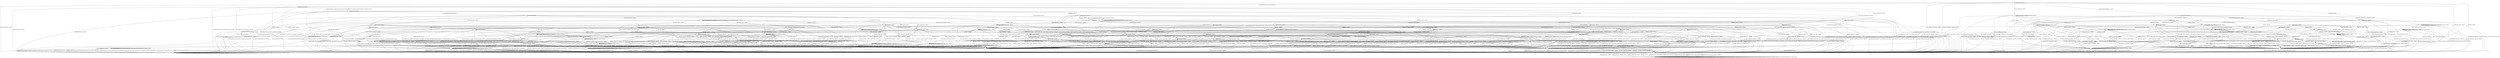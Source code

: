 digraph g {

	s0 [shape="circle" label="s0"];
	s1 [shape="circle" label="s1"];
	s2 [shape="circle" label="s2"];
	s3 [shape="circle" label="s3"];
	s4 [shape="circle" label="s4"];
	s5 [shape="circle" label="s5"];
	s6 [shape="circle" label="s6"];
	s7 [shape="circle" label="s7"];
	s8 [shape="circle" label="s8"];
	s9 [shape="circle" label="s9"];
	s10 [shape="circle" label="s10"];
	s11 [shape="circle" label="s11"];
	s12 [shape="circle" label="s12"];
	s13 [shape="circle" label="s13"];
	s14 [shape="circle" label="s14"];
	s15 [shape="circle" label="s15"];
	s16 [shape="circle" label="s16"];
	s17 [shape="circle" label="s17"];
	s18 [shape="circle" label="s18"];
	s19 [shape="circle" label="s19"];
	s20 [shape="circle" label="s20"];
	s21 [shape="circle" label="s21"];
	s22 [shape="circle" label="s22"];
	s23 [shape="circle" label="s23"];
	s24 [shape="circle" label="s24"];
	s25 [shape="circle" label="s25"];
	s26 [shape="circle" label="s26"];
	s27 [shape="circle" label="s27"];
	s28 [shape="circle" label="s28"];
	s29 [shape="circle" label="s29"];
	s30 [shape="circle" label="s30"];
	s31 [shape="circle" label="s31"];
	s32 [shape="circle" label="s32"];
	s33 [shape="circle" label="s33"];
	s34 [shape="circle" label="s34"];
	s35 [shape="circle" label="s35"];
	s36 [shape="circle" label="s36"];
	s37 [shape="circle" label="s37"];
	s38 [shape="circle" label="s38"];
	s39 [shape="circle" label="s39"];
	s40 [shape="circle" label="s40"];
	s41 [shape="circle" label="s41"];
	s42 [shape="circle" label="s42"];
	s43 [shape="circle" label="s43"];
	s44 [shape="circle" label="s44"];
	s45 [shape="circle" label="s45"];
	s46 [shape="circle" label="s46"];
	s47 [shape="circle" label="s47"];
	s48 [shape="circle" label="s48"];
	s49 [shape="circle" label="s49"];
	s50 [shape="circle" label="s50"];
	s51 [shape="circle" label="s51"];
	s52 [shape="circle" label="s52"];
	s53 [shape="circle" label="s53"];
	s54 [shape="circle" label="s54"];
	s55 [shape="circle" label="s55"];
	s56 [shape="circle" label="s56"];
	s57 [shape="circle" label="s57"];
	s58 [shape="circle" label="s58"];
	s59 [shape="circle" label="s59"];
	s60 [shape="circle" label="s60"];
	s61 [shape="circle" label="s61"];
	s62 [shape="circle" label="s62"];
	s63 [shape="circle" label="s63"];
	s64 [shape="circle" label="s64"];
	s65 [shape="circle" label="s65"];
	s66 [shape="circle" label="s66"];
	s67 [shape="circle" label="s67"];
	s68 [shape="circle" label="s68"];
	s69 [shape="circle" label="s69"];
	s70 [shape="circle" label="s70"];
	s71 [shape="circle" label="s71"];
	s72 [shape="circle" label="s72"];
	s73 [shape="circle" label="s73"];
	s74 [shape="circle" label="s74"];
	s75 [shape="circle" label="s75"];
	s76 [shape="circle" label="s76"];
	s77 [shape="circle" label="s77"];
	s78 [shape="circle" label="s78"];
	s79 [shape="circle" label="s79"];
	s80 [shape="circle" label="s80"];
	s0 -> s2 [label="ECDH_CLIENT_HELLO / HELLO_VERIFY_REQUEST"];
	s0 -> s8 [label="ECDH_CLIENT_KEY_EXCHANGE / TIMEOUT"];
	s0 -> s6 [label="CHANGE_CIPHER_SPEC / TIMEOUT"];
	s0 -> s5 [label="FINISHED / TIMEOUT"];
	s0 -> s0 [label="APPLICATION / TIMEOUT"];
	s0 -> s28 [label="CERTIFICATE / TIMEOUT"];
	s0 -> s10 [label="EMPTY_CERTIFICATE / TIMEOUT"];
	s0 -> s5 [label="CERTIFICATE_VERIFY / TIMEOUT"];
	s0 -> s1 [label="Alert(WARNING,CLOSE_NOTIFY) / TIMEOUT"];
	s0 -> s1 [label="Alert(FATAL,UNEXPECTED_MESSAGE) / TIMEOUT"];
	s1 -> s3 [label="ECDH_CLIENT_HELLO / TIMEOUT"];
	s1 -> s3 [label="ECDH_CLIENT_KEY_EXCHANGE / TIMEOUT"];
	s1 -> s3 [label="CHANGE_CIPHER_SPEC / TIMEOUT"];
	s1 -> s3 [label="FINISHED / TIMEOUT"];
	s1 -> s3 [label="APPLICATION / TIMEOUT"];
	s1 -> s3 [label="CERTIFICATE / TIMEOUT"];
	s1 -> s3 [label="EMPTY_CERTIFICATE / TIMEOUT"];
	s1 -> s3 [label="CERTIFICATE_VERIFY / TIMEOUT"];
	s1 -> s3 [label="Alert(WARNING,CLOSE_NOTIFY) / TIMEOUT"];
	s1 -> s3 [label="Alert(FATAL,UNEXPECTED_MESSAGE) / TIMEOUT"];
	s2 -> s4 [label="ECDH_CLIENT_HELLO / SERVER_HELLO,CERTIFICATE,ECDHE_SERVER_KEY_EXCHANGE,CERTIFICATE_REQUEST,SERVER_HELLO_DONE"];
	s2 -> s15 [label="ECDH_CLIENT_KEY_EXCHANGE / TIMEOUT"];
	s2 -> s6 [label="CHANGE_CIPHER_SPEC / TIMEOUT"];
	s2 -> s16 [label="FINISHED / TIMEOUT"];
	s2 -> s2 [label="APPLICATION / TIMEOUT"];
	s2 -> s56 [label="CERTIFICATE / TIMEOUT"];
	s2 -> s34 [label="EMPTY_CERTIFICATE / TIMEOUT"];
	s2 -> s16 [label="CERTIFICATE_VERIFY / TIMEOUT"];
	s2 -> s1 [label="Alert(WARNING,CLOSE_NOTIFY) / Alert(WARNING,CLOSE_NOTIFY)"];
	s2 -> s1 [label="Alert(FATAL,UNEXPECTED_MESSAGE) / TIMEOUT"];
	s3 -> s3 [label="ECDH_CLIENT_HELLO / SOCKET_CLOSED"];
	s3 -> s3 [label="ECDH_CLIENT_KEY_EXCHANGE / SOCKET_CLOSED"];
	s3 -> s3 [label="CHANGE_CIPHER_SPEC / SOCKET_CLOSED"];
	s3 -> s3 [label="FINISHED / SOCKET_CLOSED"];
	s3 -> s3 [label="APPLICATION / SOCKET_CLOSED"];
	s3 -> s3 [label="CERTIFICATE / SOCKET_CLOSED"];
	s3 -> s3 [label="EMPTY_CERTIFICATE / SOCKET_CLOSED"];
	s3 -> s3 [label="CERTIFICATE_VERIFY / SOCKET_CLOSED"];
	s3 -> s3 [label="Alert(WARNING,CLOSE_NOTIFY) / SOCKET_CLOSED"];
	s3 -> s3 [label="Alert(FATAL,UNEXPECTED_MESSAGE) / SOCKET_CLOSED"];
	s4 -> s1 [label="ECDH_CLIENT_HELLO / Alert(FATAL,UNEXPECTED_MESSAGE)"];
	s4 -> s7 [label="ECDH_CLIENT_KEY_EXCHANGE / TIMEOUT"];
	s4 -> s6 [label="CHANGE_CIPHER_SPEC / TIMEOUT"];
	s4 -> s16 [label="FINISHED / TIMEOUT"];
	s4 -> s4 [label="APPLICATION / TIMEOUT"];
	s4 -> s51 [label="CERTIFICATE / TIMEOUT"];
	s4 -> s20 [label="EMPTY_CERTIFICATE / TIMEOUT"];
	s4 -> s16 [label="CERTIFICATE_VERIFY / TIMEOUT"];
	s4 -> s1 [label="Alert(WARNING,CLOSE_NOTIFY) / Alert(WARNING,CLOSE_NOTIFY)"];
	s4 -> s1 [label="Alert(FATAL,UNEXPECTED_MESSAGE) / TIMEOUT"];
	s5 -> s5 [label="ECDH_CLIENT_HELLO / TIMEOUT"];
	s5 -> s5 [label="ECDH_CLIENT_KEY_EXCHANGE / TIMEOUT"];
	s5 -> s6 [label="CHANGE_CIPHER_SPEC / TIMEOUT"];
	s5 -> s5 [label="FINISHED / TIMEOUT"];
	s5 -> s5 [label="APPLICATION / TIMEOUT"];
	s5 -> s5 [label="CERTIFICATE / TIMEOUT"];
	s5 -> s5 [label="EMPTY_CERTIFICATE / TIMEOUT"];
	s5 -> s5 [label="CERTIFICATE_VERIFY / TIMEOUT"];
	s5 -> s1 [label="Alert(WARNING,CLOSE_NOTIFY) / TIMEOUT"];
	s5 -> s1 [label="Alert(FATAL,UNEXPECTED_MESSAGE) / TIMEOUT"];
	s6 -> s6 [label="ECDH_CLIENT_HELLO / TIMEOUT"];
	s6 -> s6 [label="ECDH_CLIENT_KEY_EXCHANGE / TIMEOUT"];
	s6 -> s6 [label="CHANGE_CIPHER_SPEC / TIMEOUT"];
	s6 -> s6 [label="FINISHED / TIMEOUT"];
	s6 -> s6 [label="APPLICATION / TIMEOUT"];
	s6 -> s6 [label="CERTIFICATE / TIMEOUT"];
	s6 -> s6 [label="EMPTY_CERTIFICATE / TIMEOUT"];
	s6 -> s6 [label="CERTIFICATE_VERIFY / TIMEOUT"];
	s6 -> s6 [label="Alert(WARNING,CLOSE_NOTIFY) / TIMEOUT"];
	s6 -> s6 [label="Alert(FATAL,UNEXPECTED_MESSAGE) / TIMEOUT"];
	s7 -> s33 [label="ECDH_CLIENT_HELLO / TIMEOUT"];
	s7 -> s16 [label="ECDH_CLIENT_KEY_EXCHANGE / TIMEOUT"];
	s7 -> s22 [label="CHANGE_CIPHER_SPEC / TIMEOUT"];
	s7 -> s12 [label="FINISHED / TIMEOUT"];
	s7 -> s7 [label="APPLICATION / TIMEOUT"];
	s7 -> s40 [label="CERTIFICATE / TIMEOUT"];
	s7 -> s53 [label="EMPTY_CERTIFICATE / TIMEOUT"];
	s7 -> s13 [label="CERTIFICATE_VERIFY / TIMEOUT"];
	s7 -> s1 [label="Alert(WARNING,CLOSE_NOTIFY) / Alert(WARNING,CLOSE_NOTIFY)"];
	s7 -> s1 [label="Alert(FATAL,UNEXPECTED_MESSAGE) / TIMEOUT"];
	s8 -> s80 [label="ECDH_CLIENT_HELLO / TIMEOUT"];
	s8 -> s5 [label="ECDH_CLIENT_KEY_EXCHANGE / TIMEOUT"];
	s8 -> s9 [label="CHANGE_CIPHER_SPEC / TIMEOUT"];
	s8 -> s31 [label="FINISHED / TIMEOUT"];
	s8 -> s8 [label="APPLICATION / TIMEOUT"];
	s8 -> s48 [label="CERTIFICATE / TIMEOUT"];
	s8 -> s48 [label="EMPTY_CERTIFICATE / TIMEOUT"];
	s8 -> s11 [label="CERTIFICATE_VERIFY / TIMEOUT"];
	s8 -> s1 [label="Alert(WARNING,CLOSE_NOTIFY) / TIMEOUT"];
	s8 -> s1 [label="Alert(FATAL,UNEXPECTED_MESSAGE) / TIMEOUT"];
	s9 -> s1 [label="ECDH_CLIENT_HELLO / TIMEOUT"];
	s9 -> s1 [label="ECDH_CLIENT_KEY_EXCHANGE / TIMEOUT"];
	s9 -> s6 [label="CHANGE_CIPHER_SPEC / TIMEOUT"];
	s9 -> s1 [label="FINISHED / TIMEOUT"];
	s9 -> s9 [label="APPLICATION / TIMEOUT"];
	s9 -> s1 [label="CERTIFICATE / TIMEOUT"];
	s9 -> s1 [label="EMPTY_CERTIFICATE / TIMEOUT"];
	s9 -> s1 [label="CERTIFICATE_VERIFY / TIMEOUT"];
	s9 -> s9 [label="Alert(WARNING,CLOSE_NOTIFY) / TIMEOUT"];
	s9 -> s9 [label="Alert(FATAL,UNEXPECTED_MESSAGE) / TIMEOUT"];
	s10 -> s10 [label="ECDH_CLIENT_HELLO / TIMEOUT"];
	s10 -> s48 [label="ECDH_CLIENT_KEY_EXCHANGE / TIMEOUT"];
	s10 -> s9 [label="CHANGE_CIPHER_SPEC / TIMEOUT"];
	s10 -> s63 [label="FINISHED / TIMEOUT"];
	s10 -> s10 [label="APPLICATION / TIMEOUT"];
	s10 -> s5 [label="CERTIFICATE / TIMEOUT"];
	s10 -> s5 [label="EMPTY_CERTIFICATE / TIMEOUT"];
	s10 -> s36 [label="CERTIFICATE_VERIFY / TIMEOUT"];
	s10 -> s1 [label="Alert(WARNING,CLOSE_NOTIFY) / TIMEOUT"];
	s10 -> s1 [label="Alert(FATAL,UNEXPECTED_MESSAGE) / TIMEOUT"];
	s11 -> s38 [label="ECDH_CLIENT_HELLO / TIMEOUT"];
	s11 -> s5 [label="ECDH_CLIENT_KEY_EXCHANGE / TIMEOUT"];
	s11 -> s9 [label="CHANGE_CIPHER_SPEC / TIMEOUT"];
	s11 -> s54 [label="FINISHED / TIMEOUT"];
	s11 -> s11 [label="APPLICATION / TIMEOUT"];
	s11 -> s39 [label="CERTIFICATE / TIMEOUT"];
	s11 -> s39 [label="EMPTY_CERTIFICATE / TIMEOUT"];
	s11 -> s5 [label="CERTIFICATE_VERIFY / TIMEOUT"];
	s11 -> s1 [label="Alert(WARNING,CLOSE_NOTIFY) / TIMEOUT"];
	s11 -> s1 [label="Alert(FATAL,UNEXPECTED_MESSAGE) / TIMEOUT"];
	s12 -> s46 [label="ECDH_CLIENT_HELLO / TIMEOUT"];
	s12 -> s16 [label="ECDH_CLIENT_KEY_EXCHANGE / TIMEOUT"];
	s12 -> s18 [label="CHANGE_CIPHER_SPEC / TIMEOUT"];
	s12 -> s16 [label="FINISHED / TIMEOUT"];
	s12 -> s12 [label="APPLICATION / TIMEOUT"];
	s12 -> s21 [label="CERTIFICATE / TIMEOUT"];
	s12 -> s21 [label="EMPTY_CERTIFICATE / TIMEOUT"];
	s12 -> s72 [label="CERTIFICATE_VERIFY / TIMEOUT"];
	s12 -> s1 [label="Alert(WARNING,CLOSE_NOTIFY) / Alert(WARNING,CLOSE_NOTIFY)"];
	s12 -> s1 [label="Alert(FATAL,UNEXPECTED_MESSAGE) / TIMEOUT"];
	s13 -> s42 [label="ECDH_CLIENT_HELLO / TIMEOUT"];
	s13 -> s16 [label="ECDH_CLIENT_KEY_EXCHANGE / TIMEOUT"];
	s13 -> s14 [label="CHANGE_CIPHER_SPEC / TIMEOUT"];
	s13 -> s27 [label="FINISHED / TIMEOUT"];
	s13 -> s13 [label="APPLICATION / TIMEOUT"];
	s13 -> s49 [label="CERTIFICATE / TIMEOUT"];
	s13 -> s49 [label="EMPTY_CERTIFICATE / TIMEOUT"];
	s13 -> s16 [label="CERTIFICATE_VERIFY / TIMEOUT"];
	s13 -> s1 [label="Alert(WARNING,CLOSE_NOTIFY) / Alert(WARNING,CLOSE_NOTIFY)"];
	s13 -> s1 [label="Alert(FATAL,UNEXPECTED_MESSAGE) / TIMEOUT"];
	s14 -> s1 [label="ECDH_CLIENT_HELLO / Alert(FATAL,HANDSHAKE_FAILURE)"];
	s14 -> s1 [label="ECDH_CLIENT_KEY_EXCHANGE / Alert(FATAL,HANDSHAKE_FAILURE)"];
	s14 -> s6 [label="CHANGE_CIPHER_SPEC / TIMEOUT"];
	s14 -> s1 [label="FINISHED / Alert(FATAL,HANDSHAKE_FAILURE)"];
	s14 -> s14 [label="APPLICATION / TIMEOUT"];
	s14 -> s1 [label="CERTIFICATE / Alert(FATAL,HANDSHAKE_FAILURE)"];
	s14 -> s1 [label="EMPTY_CERTIFICATE / Alert(FATAL,HANDSHAKE_FAILURE)"];
	s14 -> s1 [label="CERTIFICATE_VERIFY / Alert(FATAL,HANDSHAKE_FAILURE)"];
	s14 -> s14 [label="Alert(WARNING,CLOSE_NOTIFY) / TIMEOUT"];
	s14 -> s14 [label="Alert(FATAL,UNEXPECTED_MESSAGE) / TIMEOUT"];
	s15 -> s33 [label="ECDH_CLIENT_HELLO / TIMEOUT"];
	s15 -> s16 [label="ECDH_CLIENT_KEY_EXCHANGE / TIMEOUT"];
	s15 -> s18 [label="CHANGE_CIPHER_SPEC / TIMEOUT"];
	s15 -> s12 [label="FINISHED / TIMEOUT"];
	s15 -> s15 [label="APPLICATION / TIMEOUT"];
	s15 -> s17 [label="CERTIFICATE / TIMEOUT"];
	s15 -> s17 [label="EMPTY_CERTIFICATE / TIMEOUT"];
	s15 -> s43 [label="CERTIFICATE_VERIFY / TIMEOUT"];
	s15 -> s1 [label="Alert(WARNING,CLOSE_NOTIFY) / Alert(WARNING,CLOSE_NOTIFY)"];
	s15 -> s1 [label="Alert(FATAL,UNEXPECTED_MESSAGE) / TIMEOUT"];
	s16 -> s16 [label="ECDH_CLIENT_HELLO / TIMEOUT"];
	s16 -> s16 [label="ECDH_CLIENT_KEY_EXCHANGE / TIMEOUT"];
	s16 -> s6 [label="CHANGE_CIPHER_SPEC / TIMEOUT"];
	s16 -> s16 [label="FINISHED / TIMEOUT"];
	s16 -> s16 [label="APPLICATION / TIMEOUT"];
	s16 -> s16 [label="CERTIFICATE / TIMEOUT"];
	s16 -> s16 [label="EMPTY_CERTIFICATE / TIMEOUT"];
	s16 -> s16 [label="CERTIFICATE_VERIFY / TIMEOUT"];
	s16 -> s1 [label="Alert(WARNING,CLOSE_NOTIFY) / Alert(WARNING,CLOSE_NOTIFY)"];
	s16 -> s1 [label="Alert(FATAL,UNEXPECTED_MESSAGE) / TIMEOUT"];
	s17 -> s55 [label="ECDH_CLIENT_HELLO / TIMEOUT"];
	s17 -> s16 [label="ECDH_CLIENT_KEY_EXCHANGE / TIMEOUT"];
	s17 -> s18 [label="CHANGE_CIPHER_SPEC / TIMEOUT"];
	s17 -> s21 [label="FINISHED / TIMEOUT"];
	s17 -> s17 [label="APPLICATION / TIMEOUT"];
	s17 -> s16 [label="CERTIFICATE / TIMEOUT"];
	s17 -> s16 [label="EMPTY_CERTIFICATE / TIMEOUT"];
	s17 -> s19 [label="CERTIFICATE_VERIFY / TIMEOUT"];
	s17 -> s1 [label="Alert(WARNING,CLOSE_NOTIFY) / Alert(WARNING,CLOSE_NOTIFY)"];
	s17 -> s1 [label="Alert(FATAL,UNEXPECTED_MESSAGE) / TIMEOUT"];
	s18 -> s1 [label="ECDH_CLIENT_HELLO / Alert(FATAL,UNEXPECTED_MESSAGE)"];
	s18 -> s1 [label="ECDH_CLIENT_KEY_EXCHANGE / Alert(FATAL,UNEXPECTED_MESSAGE)"];
	s18 -> s6 [label="CHANGE_CIPHER_SPEC / TIMEOUT"];
	s18 -> s1 [label="FINISHED / Alert(FATAL,UNEXPECTED_MESSAGE)"];
	s18 -> s18 [label="APPLICATION / TIMEOUT"];
	s18 -> s1 [label="CERTIFICATE / Alert(FATAL,UNEXPECTED_MESSAGE)"];
	s18 -> s1 [label="EMPTY_CERTIFICATE / Alert(FATAL,UNEXPECTED_MESSAGE)"];
	s18 -> s1 [label="CERTIFICATE_VERIFY / Alert(FATAL,UNEXPECTED_MESSAGE)"];
	s18 -> s18 [label="Alert(WARNING,CLOSE_NOTIFY) / TIMEOUT"];
	s18 -> s18 [label="Alert(FATAL,UNEXPECTED_MESSAGE) / TIMEOUT"];
	s19 -> s62 [label="ECDH_CLIENT_HELLO / TIMEOUT"];
	s19 -> s16 [label="ECDH_CLIENT_KEY_EXCHANGE / TIMEOUT"];
	s19 -> s18 [label="CHANGE_CIPHER_SPEC / TIMEOUT"];
	s19 -> s50 [label="FINISHED / TIMEOUT"];
	s19 -> s19 [label="APPLICATION / TIMEOUT"];
	s19 -> s16 [label="CERTIFICATE / TIMEOUT"];
	s19 -> s16 [label="EMPTY_CERTIFICATE / TIMEOUT"];
	s19 -> s16 [label="CERTIFICATE_VERIFY / TIMEOUT"];
	s19 -> s1 [label="Alert(WARNING,CLOSE_NOTIFY) / Alert(WARNING,CLOSE_NOTIFY)"];
	s19 -> s1 [label="Alert(FATAL,UNEXPECTED_MESSAGE) / TIMEOUT"];
	s20 -> s45 [label="ECDH_CLIENT_HELLO / TIMEOUT"];
	s20 -> s53 [label="ECDH_CLIENT_KEY_EXCHANGE / TIMEOUT"];
	s20 -> s18 [label="CHANGE_CIPHER_SPEC / TIMEOUT"];
	s20 -> s35 [label="FINISHED / TIMEOUT"];
	s20 -> s20 [label="APPLICATION / TIMEOUT"];
	s20 -> s16 [label="CERTIFICATE / TIMEOUT"];
	s20 -> s16 [label="EMPTY_CERTIFICATE / TIMEOUT"];
	s20 -> s26 [label="CERTIFICATE_VERIFY / TIMEOUT"];
	s20 -> s1 [label="Alert(WARNING,CLOSE_NOTIFY) / Alert(WARNING,CLOSE_NOTIFY)"];
	s20 -> s1 [label="Alert(FATAL,UNEXPECTED_MESSAGE) / TIMEOUT"];
	s21 -> s61 [label="ECDH_CLIENT_HELLO / TIMEOUT"];
	s21 -> s16 [label="ECDH_CLIENT_KEY_EXCHANGE / TIMEOUT"];
	s21 -> s18 [label="CHANGE_CIPHER_SPEC / TIMEOUT"];
	s21 -> s16 [label="FINISHED / TIMEOUT"];
	s21 -> s21 [label="APPLICATION / TIMEOUT"];
	s21 -> s16 [label="CERTIFICATE / TIMEOUT"];
	s21 -> s16 [label="EMPTY_CERTIFICATE / TIMEOUT"];
	s21 -> s50 [label="CERTIFICATE_VERIFY / TIMEOUT"];
	s21 -> s1 [label="Alert(WARNING,CLOSE_NOTIFY) / Alert(WARNING,CLOSE_NOTIFY)"];
	s21 -> s1 [label="Alert(FATAL,UNEXPECTED_MESSAGE) / TIMEOUT"];
	s22 -> s29 [label="ECDH_CLIENT_HELLO / TIMEOUT"];
	s22 -> s16 [label="ECDH_CLIENT_KEY_EXCHANGE / TIMEOUT"];
	s22 -> s6 [label="CHANGE_CIPHER_SPEC / TIMEOUT"];
	s22 -> s32 [label="FINISHED / CHANGE_CIPHER_SPEC,FINISHED,CHANGE_CIPHER_SPEC,FINISHED"];
	s22 -> s22 [label="APPLICATION / TIMEOUT"];
	s22 -> s23 [label="CERTIFICATE / TIMEOUT"];
	s22 -> s23 [label="EMPTY_CERTIFICATE / TIMEOUT"];
	s22 -> s47 [label="CERTIFICATE_VERIFY / TIMEOUT"];
	s22 -> s22 [label="Alert(WARNING,CLOSE_NOTIFY) / TIMEOUT"];
	s22 -> s22 [label="Alert(FATAL,UNEXPECTED_MESSAGE) / TIMEOUT"];
	s23 -> s30 [label="ECDH_CLIENT_HELLO / TIMEOUT"];
	s23 -> s16 [label="ECDH_CLIENT_KEY_EXCHANGE / TIMEOUT"];
	s23 -> s18 [label="CHANGE_CIPHER_SPEC / TIMEOUT"];
	s23 -> s24 [label="FINISHED / TIMEOUT"];
	s23 -> s16 [label="APPLICATION / TIMEOUT"];
	s23 -> s16 [label="CERTIFICATE / TIMEOUT"];
	s23 -> s16 [label="EMPTY_CERTIFICATE / TIMEOUT"];
	s23 -> s23 [label="CERTIFICATE_VERIFY / TIMEOUT"];
	s23 -> s1 [label="Alert(WARNING,CLOSE_NOTIFY) / Alert(WARNING,CLOSE_NOTIFY)"];
	s23 -> s1 [label="Alert(FATAL,UNEXPECTED_MESSAGE) / TIMEOUT"];
	s24 -> s24 [label="ECDH_CLIENT_HELLO / TIMEOUT"];
	s24 -> s16 [label="ECDH_CLIENT_KEY_EXCHANGE / TIMEOUT"];
	s24 -> s25 [label="CHANGE_CIPHER_SPEC / TIMEOUT"];
	s24 -> s16 [label="FINISHED / TIMEOUT"];
	s24 -> s16 [label="APPLICATION / TIMEOUT"];
	s24 -> s16 [label="CERTIFICATE / TIMEOUT"];
	s24 -> s16 [label="EMPTY_CERTIFICATE / TIMEOUT"];
	s24 -> s24 [label="CERTIFICATE_VERIFY / TIMEOUT"];
	s24 -> s1 [label="Alert(WARNING,CLOSE_NOTIFY) / Alert(WARNING,CLOSE_NOTIFY)"];
	s24 -> s1 [label="Alert(FATAL,UNEXPECTED_MESSAGE) / TIMEOUT"];
	s25 -> s6 [label="ECDH_CLIENT_HELLO / CHANGE_CIPHER_SPEC,FINISHED,CHANGE_CIPHER_SPEC,FINISHED"];
	s25 -> s6 [label="ECDH_CLIENT_KEY_EXCHANGE / CHANGE_CIPHER_SPEC,FINISHED,CHANGE_CIPHER_SPEC,FINISHED"];
	s25 -> s6 [label="CHANGE_CIPHER_SPEC / TIMEOUT"];
	s25 -> s6 [label="FINISHED / CHANGE_CIPHER_SPEC,FINISHED,CHANGE_CIPHER_SPEC,FINISHED"];
	s25 -> s25 [label="APPLICATION / TIMEOUT"];
	s25 -> s6 [label="CERTIFICATE / CHANGE_CIPHER_SPEC,FINISHED,CHANGE_CIPHER_SPEC,FINISHED"];
	s25 -> s6 [label="EMPTY_CERTIFICATE / CHANGE_CIPHER_SPEC,FINISHED,CHANGE_CIPHER_SPEC,FINISHED"];
	s25 -> s6 [label="CERTIFICATE_VERIFY / CHANGE_CIPHER_SPEC,FINISHED,CHANGE_CIPHER_SPEC,FINISHED"];
	s25 -> s25 [label="Alert(WARNING,CLOSE_NOTIFY) / TIMEOUT"];
	s25 -> s25 [label="Alert(FATAL,UNEXPECTED_MESSAGE) / TIMEOUT"];
	s26 -> s77 [label="ECDH_CLIENT_HELLO / TIMEOUT"];
	s26 -> s49 [label="ECDH_CLIENT_KEY_EXCHANGE / TIMEOUT"];
	s26 -> s14 [label="CHANGE_CIPHER_SPEC / TIMEOUT"];
	s26 -> s26 [label="FINISHED / TIMEOUT"];
	s26 -> s26 [label="APPLICATION / TIMEOUT"];
	s26 -> s16 [label="CERTIFICATE / TIMEOUT"];
	s26 -> s16 [label="EMPTY_CERTIFICATE / TIMEOUT"];
	s26 -> s16 [label="CERTIFICATE_VERIFY / TIMEOUT"];
	s26 -> s1 [label="Alert(WARNING,CLOSE_NOTIFY) / Alert(WARNING,CLOSE_NOTIFY)"];
	s26 -> s1 [label="Alert(FATAL,UNEXPECTED_MESSAGE) / TIMEOUT"];
	s27 -> s27 [label="ECDH_CLIENT_HELLO / TIMEOUT"];
	s27 -> s16 [label="ECDH_CLIENT_KEY_EXCHANGE / TIMEOUT"];
	s27 -> s14 [label="CHANGE_CIPHER_SPEC / TIMEOUT"];
	s27 -> s16 [label="FINISHED / TIMEOUT"];
	s27 -> s27 [label="APPLICATION / TIMEOUT"];
	s27 -> s59 [label="CERTIFICATE / TIMEOUT"];
	s27 -> s59 [label="EMPTY_CERTIFICATE / TIMEOUT"];
	s27 -> s16 [label="CERTIFICATE_VERIFY / TIMEOUT"];
	s27 -> s1 [label="Alert(WARNING,CLOSE_NOTIFY) / Alert(WARNING,CLOSE_NOTIFY)"];
	s27 -> s1 [label="Alert(FATAL,UNEXPECTED_MESSAGE) / TIMEOUT"];
	s28 -> s28 [label="ECDH_CLIENT_HELLO / TIMEOUT"];
	s28 -> s76 [label="ECDH_CLIENT_KEY_EXCHANGE / TIMEOUT"];
	s28 -> s6 [label="CHANGE_CIPHER_SPEC / TIMEOUT"];
	s28 -> s28 [label="FINISHED / TIMEOUT"];
	s28 -> s28 [label="APPLICATION / TIMEOUT"];
	s28 -> s5 [label="CERTIFICATE / TIMEOUT"];
	s28 -> s5 [label="EMPTY_CERTIFICATE / TIMEOUT"];
	s28 -> s36 [label="CERTIFICATE_VERIFY / TIMEOUT"];
	s28 -> s1 [label="Alert(WARNING,CLOSE_NOTIFY) / TIMEOUT"];
	s28 -> s1 [label="Alert(FATAL,UNEXPECTED_MESSAGE) / TIMEOUT"];
	s29 -> s16 [label="ECDH_CLIENT_HELLO / TIMEOUT"];
	s29 -> s16 [label="ECDH_CLIENT_KEY_EXCHANGE / TIMEOUT"];
	s29 -> s18 [label="CHANGE_CIPHER_SPEC / TIMEOUT"];
	s29 -> s44 [label="FINISHED / TIMEOUT"];
	s29 -> s16 [label="APPLICATION / TIMEOUT"];
	s29 -> s30 [label="CERTIFICATE / TIMEOUT"];
	s29 -> s30 [label="EMPTY_CERTIFICATE / TIMEOUT"];
	s29 -> s75 [label="CERTIFICATE_VERIFY / TIMEOUT"];
	s29 -> s1 [label="Alert(WARNING,CLOSE_NOTIFY) / Alert(WARNING,CLOSE_NOTIFY)"];
	s29 -> s1 [label="Alert(FATAL,UNEXPECTED_MESSAGE) / TIMEOUT"];
	s30 -> s16 [label="ECDH_CLIENT_HELLO / TIMEOUT"];
	s30 -> s16 [label="ECDH_CLIENT_KEY_EXCHANGE / TIMEOUT"];
	s30 -> s18 [label="CHANGE_CIPHER_SPEC / TIMEOUT"];
	s30 -> s52 [label="FINISHED / TIMEOUT"];
	s30 -> s16 [label="APPLICATION / TIMEOUT"];
	s30 -> s16 [label="CERTIFICATE / TIMEOUT"];
	s30 -> s16 [label="EMPTY_CERTIFICATE / TIMEOUT"];
	s30 -> s69 [label="CERTIFICATE_VERIFY / TIMEOUT"];
	s30 -> s1 [label="Alert(WARNING,CLOSE_NOTIFY) / Alert(WARNING,CLOSE_NOTIFY)"];
	s30 -> s1 [label="Alert(FATAL,UNEXPECTED_MESSAGE) / TIMEOUT"];
	s31 -> s31 [label="ECDH_CLIENT_HELLO / TIMEOUT"];
	s31 -> s5 [label="ECDH_CLIENT_KEY_EXCHANGE / TIMEOUT"];
	s31 -> s9 [label="CHANGE_CIPHER_SPEC / TIMEOUT"];
	s31 -> s5 [label="FINISHED / TIMEOUT"];
	s31 -> s31 [label="APPLICATION / TIMEOUT"];
	s31 -> s60 [label="CERTIFICATE / TIMEOUT"];
	s31 -> s60 [label="EMPTY_CERTIFICATE / TIMEOUT"];
	s31 -> s54 [label="CERTIFICATE_VERIFY / TIMEOUT"];
	s31 -> s1 [label="Alert(WARNING,CLOSE_NOTIFY) / TIMEOUT"];
	s31 -> s1 [label="Alert(FATAL,UNEXPECTED_MESSAGE) / TIMEOUT"];
	s32 -> s32 [label="ECDH_CLIENT_HELLO / TIMEOUT"];
	s32 -> s32 [label="ECDH_CLIENT_KEY_EXCHANGE / TIMEOUT"];
	s32 -> s6 [label="CHANGE_CIPHER_SPEC / TIMEOUT"];
	s32 -> s32 [label="FINISHED / TIMEOUT"];
	s32 -> s1 [label="APPLICATION / APPLICATION"];
	s32 -> s32 [label="CERTIFICATE / TIMEOUT"];
	s32 -> s32 [label="EMPTY_CERTIFICATE / TIMEOUT"];
	s32 -> s32 [label="CERTIFICATE_VERIFY / TIMEOUT"];
	s32 -> s1 [label="Alert(WARNING,CLOSE_NOTIFY) / TIMEOUT"];
	s32 -> s1 [label="Alert(FATAL,UNEXPECTED_MESSAGE) / TIMEOUT"];
	s33 -> s16 [label="ECDH_CLIENT_HELLO / TIMEOUT"];
	s33 -> s16 [label="ECDH_CLIENT_KEY_EXCHANGE / TIMEOUT"];
	s33 -> s18 [label="CHANGE_CIPHER_SPEC / TIMEOUT"];
	s33 -> s46 [label="FINISHED / TIMEOUT"];
	s33 -> s33 [label="APPLICATION / TIMEOUT"];
	s33 -> s55 [label="CERTIFICATE / TIMEOUT"];
	s33 -> s55 [label="EMPTY_CERTIFICATE / TIMEOUT"];
	s33 -> s37 [label="CERTIFICATE_VERIFY / TIMEOUT"];
	s33 -> s1 [label="Alert(WARNING,CLOSE_NOTIFY) / Alert(WARNING,CLOSE_NOTIFY)"];
	s33 -> s1 [label="Alert(FATAL,UNEXPECTED_MESSAGE) / TIMEOUT"];
	s34 -> s45 [label="ECDH_CLIENT_HELLO / TIMEOUT"];
	s34 -> s17 [label="ECDH_CLIENT_KEY_EXCHANGE / TIMEOUT"];
	s34 -> s18 [label="CHANGE_CIPHER_SPEC / TIMEOUT"];
	s34 -> s35 [label="FINISHED / TIMEOUT"];
	s34 -> s34 [label="APPLICATION / TIMEOUT"];
	s34 -> s16 [label="CERTIFICATE / TIMEOUT"];
	s34 -> s16 [label="EMPTY_CERTIFICATE / TIMEOUT"];
	s34 -> s57 [label="CERTIFICATE_VERIFY / TIMEOUT"];
	s34 -> s1 [label="Alert(WARNING,CLOSE_NOTIFY) / Alert(WARNING,CLOSE_NOTIFY)"];
	s34 -> s1 [label="Alert(FATAL,UNEXPECTED_MESSAGE) / TIMEOUT"];
	s35 -> s35 [label="ECDH_CLIENT_HELLO / TIMEOUT"];
	s35 -> s21 [label="ECDH_CLIENT_KEY_EXCHANGE / TIMEOUT"];
	s35 -> s18 [label="CHANGE_CIPHER_SPEC / TIMEOUT"];
	s35 -> s16 [label="FINISHED / TIMEOUT"];
	s35 -> s35 [label="APPLICATION / TIMEOUT"];
	s35 -> s16 [label="CERTIFICATE / TIMEOUT"];
	s35 -> s16 [label="EMPTY_CERTIFICATE / TIMEOUT"];
	s35 -> s68 [label="CERTIFICATE_VERIFY / TIMEOUT"];
	s35 -> s1 [label="Alert(WARNING,CLOSE_NOTIFY) / Alert(WARNING,CLOSE_NOTIFY)"];
	s35 -> s1 [label="Alert(FATAL,UNEXPECTED_MESSAGE) / TIMEOUT"];
	s36 -> s36 [label="ECDH_CLIENT_HELLO / TIMEOUT"];
	s36 -> s39 [label="ECDH_CLIENT_KEY_EXCHANGE / TIMEOUT"];
	s36 -> s9 [label="CHANGE_CIPHER_SPEC / TIMEOUT"];
	s36 -> s36 [label="FINISHED / TIMEOUT"];
	s36 -> s36 [label="APPLICATION / TIMEOUT"];
	s36 -> s5 [label="CERTIFICATE / TIMEOUT"];
	s36 -> s5 [label="EMPTY_CERTIFICATE / TIMEOUT"];
	s36 -> s5 [label="CERTIFICATE_VERIFY / TIMEOUT"];
	s36 -> s1 [label="Alert(WARNING,CLOSE_NOTIFY) / TIMEOUT"];
	s36 -> s1 [label="Alert(FATAL,UNEXPECTED_MESSAGE) / TIMEOUT"];
	s37 -> s16 [label="ECDH_CLIENT_HELLO / TIMEOUT"];
	s37 -> s16 [label="ECDH_CLIENT_KEY_EXCHANGE / TIMEOUT"];
	s37 -> s18 [label="CHANGE_CIPHER_SPEC / TIMEOUT"];
	s37 -> s64 [label="FINISHED / TIMEOUT"];
	s37 -> s37 [label="APPLICATION / TIMEOUT"];
	s37 -> s62 [label="CERTIFICATE / TIMEOUT"];
	s37 -> s62 [label="EMPTY_CERTIFICATE / TIMEOUT"];
	s37 -> s16 [label="CERTIFICATE_VERIFY / TIMEOUT"];
	s37 -> s1 [label="Alert(WARNING,CLOSE_NOTIFY) / Alert(WARNING,CLOSE_NOTIFY)"];
	s37 -> s1 [label="Alert(FATAL,UNEXPECTED_MESSAGE) / TIMEOUT"];
	s38 -> s5 [label="ECDH_CLIENT_HELLO / TIMEOUT"];
	s38 -> s5 [label="ECDH_CLIENT_KEY_EXCHANGE / TIMEOUT"];
	s38 -> s9 [label="CHANGE_CIPHER_SPEC / TIMEOUT"];
	s38 -> s70 [label="FINISHED / TIMEOUT"];
	s38 -> s38 [label="APPLICATION / TIMEOUT"];
	s38 -> s65 [label="CERTIFICATE / TIMEOUT"];
	s38 -> s65 [label="EMPTY_CERTIFICATE / TIMEOUT"];
	s38 -> s5 [label="CERTIFICATE_VERIFY / TIMEOUT"];
	s38 -> s1 [label="Alert(WARNING,CLOSE_NOTIFY) / TIMEOUT"];
	s38 -> s1 [label="Alert(FATAL,UNEXPECTED_MESSAGE) / TIMEOUT"];
	s39 -> s65 [label="ECDH_CLIENT_HELLO / TIMEOUT"];
	s39 -> s5 [label="ECDH_CLIENT_KEY_EXCHANGE / TIMEOUT"];
	s39 -> s9 [label="CHANGE_CIPHER_SPEC / TIMEOUT"];
	s39 -> s39 [label="FINISHED / TIMEOUT"];
	s39 -> s39 [label="APPLICATION / TIMEOUT"];
	s39 -> s5 [label="CERTIFICATE / TIMEOUT"];
	s39 -> s5 [label="EMPTY_CERTIFICATE / TIMEOUT"];
	s39 -> s5 [label="CERTIFICATE_VERIFY / TIMEOUT"];
	s39 -> s1 [label="Alert(WARNING,CLOSE_NOTIFY) / TIMEOUT"];
	s39 -> s1 [label="Alert(FATAL,UNEXPECTED_MESSAGE) / TIMEOUT"];
	s40 -> s55 [label="ECDH_CLIENT_HELLO / TIMEOUT"];
	s40 -> s16 [label="ECDH_CLIENT_KEY_EXCHANGE / TIMEOUT"];
	s40 -> s41 [label="CHANGE_CIPHER_SPEC / TIMEOUT"];
	s40 -> s21 [label="FINISHED / TIMEOUT"];
	s40 -> s40 [label="APPLICATION / TIMEOUT"];
	s40 -> s16 [label="CERTIFICATE / TIMEOUT"];
	s40 -> s16 [label="EMPTY_CERTIFICATE / TIMEOUT"];
	s40 -> s40 [label="CERTIFICATE_VERIFY / TIMEOUT"];
	s40 -> s1 [label="Alert(WARNING,CLOSE_NOTIFY) / Alert(WARNING,CLOSE_NOTIFY)"];
	s40 -> s1 [label="Alert(FATAL,UNEXPECTED_MESSAGE) / TIMEOUT"];
	s41 -> s16 [label="ECDH_CLIENT_HELLO / TIMEOUT"];
	s41 -> s16 [label="ECDH_CLIENT_KEY_EXCHANGE / TIMEOUT"];
	s41 -> s6 [label="CHANGE_CIPHER_SPEC / TIMEOUT"];
	s41 -> s32 [label="FINISHED / CHANGE_CIPHER_SPEC,FINISHED,CHANGE_CIPHER_SPEC,FINISHED"];
	s41 -> s41 [label="APPLICATION / TIMEOUT"];
	s41 -> s16 [label="CERTIFICATE / TIMEOUT"];
	s41 -> s16 [label="EMPTY_CERTIFICATE / TIMEOUT"];
	s41 -> s16 [label="CERTIFICATE_VERIFY / TIMEOUT"];
	s41 -> s41 [label="Alert(WARNING,CLOSE_NOTIFY) / TIMEOUT"];
	s41 -> s41 [label="Alert(FATAL,UNEXPECTED_MESSAGE) / TIMEOUT"];
	s42 -> s16 [label="ECDH_CLIENT_HELLO / TIMEOUT"];
	s42 -> s16 [label="ECDH_CLIENT_KEY_EXCHANGE / TIMEOUT"];
	s42 -> s14 [label="CHANGE_CIPHER_SPEC / TIMEOUT"];
	s42 -> s27 [label="FINISHED / TIMEOUT"];
	s42 -> s42 [label="APPLICATION / TIMEOUT"];
	s42 -> s42 [label="CERTIFICATE / TIMEOUT"];
	s42 -> s42 [label="EMPTY_CERTIFICATE / TIMEOUT"];
	s42 -> s16 [label="CERTIFICATE_VERIFY / TIMEOUT"];
	s42 -> s1 [label="Alert(WARNING,CLOSE_NOTIFY) / Alert(WARNING,CLOSE_NOTIFY)"];
	s42 -> s1 [label="Alert(FATAL,UNEXPECTED_MESSAGE) / TIMEOUT"];
	s43 -> s37 [label="ECDH_CLIENT_HELLO / TIMEOUT"];
	s43 -> s16 [label="ECDH_CLIENT_KEY_EXCHANGE / TIMEOUT"];
	s43 -> s18 [label="CHANGE_CIPHER_SPEC / TIMEOUT"];
	s43 -> s72 [label="FINISHED / TIMEOUT"];
	s43 -> s43 [label="APPLICATION / TIMEOUT"];
	s43 -> s19 [label="CERTIFICATE / TIMEOUT"];
	s43 -> s19 [label="EMPTY_CERTIFICATE / TIMEOUT"];
	s43 -> s16 [label="CERTIFICATE_VERIFY / TIMEOUT"];
	s43 -> s1 [label="Alert(WARNING,CLOSE_NOTIFY) / Alert(WARNING,CLOSE_NOTIFY)"];
	s43 -> s1 [label="Alert(FATAL,UNEXPECTED_MESSAGE) / TIMEOUT"];
	s44 -> s16 [label="ECDH_CLIENT_HELLO / TIMEOUT"];
	s44 -> s16 [label="ECDH_CLIENT_KEY_EXCHANGE / TIMEOUT"];
	s44 -> s18 [label="CHANGE_CIPHER_SPEC / TIMEOUT"];
	s44 -> s16 [label="FINISHED / TIMEOUT"];
	s44 -> s16 [label="APPLICATION / TIMEOUT"];
	s44 -> s52 [label="CERTIFICATE / TIMEOUT"];
	s44 -> s52 [label="EMPTY_CERTIFICATE / TIMEOUT"];
	s44 -> s44 [label="CERTIFICATE_VERIFY / TIMEOUT"];
	s44 -> s1 [label="Alert(WARNING,CLOSE_NOTIFY) / Alert(WARNING,CLOSE_NOTIFY)"];
	s44 -> s1 [label="Alert(FATAL,UNEXPECTED_MESSAGE) / TIMEOUT"];
	s45 -> s16 [label="ECDH_CLIENT_HELLO / TIMEOUT"];
	s45 -> s55 [label="ECDH_CLIENT_KEY_EXCHANGE / TIMEOUT"];
	s45 -> s18 [label="CHANGE_CIPHER_SPEC / TIMEOUT"];
	s45 -> s35 [label="FINISHED / TIMEOUT"];
	s45 -> s45 [label="APPLICATION / TIMEOUT"];
	s45 -> s16 [label="CERTIFICATE / TIMEOUT"];
	s45 -> s16 [label="EMPTY_CERTIFICATE / TIMEOUT"];
	s45 -> s66 [label="CERTIFICATE_VERIFY / TIMEOUT"];
	s45 -> s1 [label="Alert(WARNING,CLOSE_NOTIFY) / Alert(WARNING,CLOSE_NOTIFY)"];
	s45 -> s1 [label="Alert(FATAL,UNEXPECTED_MESSAGE) / TIMEOUT"];
	s46 -> s16 [label="ECDH_CLIENT_HELLO / TIMEOUT"];
	s46 -> s16 [label="ECDH_CLIENT_KEY_EXCHANGE / TIMEOUT"];
	s46 -> s18 [label="CHANGE_CIPHER_SPEC / TIMEOUT"];
	s46 -> s16 [label="FINISHED / TIMEOUT"];
	s46 -> s46 [label="APPLICATION / TIMEOUT"];
	s46 -> s61 [label="CERTIFICATE / TIMEOUT"];
	s46 -> s61 [label="EMPTY_CERTIFICATE / TIMEOUT"];
	s46 -> s64 [label="CERTIFICATE_VERIFY / TIMEOUT"];
	s46 -> s1 [label="Alert(WARNING,CLOSE_NOTIFY) / Alert(WARNING,CLOSE_NOTIFY)"];
	s46 -> s1 [label="Alert(FATAL,UNEXPECTED_MESSAGE) / TIMEOUT"];
	s47 -> s73 [label="ECDH_CLIENT_HELLO / TIMEOUT"];
	s47 -> s16 [label="ECDH_CLIENT_KEY_EXCHANGE / TIMEOUT"];
	s47 -> s14 [label="CHANGE_CIPHER_SPEC / TIMEOUT"];
	s47 -> s27 [label="FINISHED / TIMEOUT"];
	s47 -> s16 [label="APPLICATION / TIMEOUT"];
	s47 -> s79 [label="CERTIFICATE / TIMEOUT"];
	s47 -> s79 [label="EMPTY_CERTIFICATE / TIMEOUT"];
	s47 -> s16 [label="CERTIFICATE_VERIFY / TIMEOUT"];
	s47 -> s1 [label="Alert(WARNING,CLOSE_NOTIFY) / Alert(WARNING,CLOSE_NOTIFY)"];
	s47 -> s1 [label="Alert(FATAL,UNEXPECTED_MESSAGE) / TIMEOUT"];
	s48 -> s58 [label="ECDH_CLIENT_HELLO / TIMEOUT"];
	s48 -> s5 [label="ECDH_CLIENT_KEY_EXCHANGE / TIMEOUT"];
	s48 -> s9 [label="CHANGE_CIPHER_SPEC / TIMEOUT"];
	s48 -> s60 [label="FINISHED / TIMEOUT"];
	s48 -> s48 [label="APPLICATION / TIMEOUT"];
	s48 -> s5 [label="CERTIFICATE / TIMEOUT"];
	s48 -> s5 [label="EMPTY_CERTIFICATE / TIMEOUT"];
	s48 -> s39 [label="CERTIFICATE_VERIFY / TIMEOUT"];
	s48 -> s1 [label="Alert(WARNING,CLOSE_NOTIFY) / TIMEOUT"];
	s48 -> s1 [label="Alert(FATAL,UNEXPECTED_MESSAGE) / TIMEOUT"];
	s49 -> s42 [label="ECDH_CLIENT_HELLO / TIMEOUT"];
	s49 -> s16 [label="ECDH_CLIENT_KEY_EXCHANGE / TIMEOUT"];
	s49 -> s14 [label="CHANGE_CIPHER_SPEC / TIMEOUT"];
	s49 -> s59 [label="FINISHED / TIMEOUT"];
	s49 -> s49 [label="APPLICATION / TIMEOUT"];
	s49 -> s16 [label="CERTIFICATE / TIMEOUT"];
	s49 -> s16 [label="EMPTY_CERTIFICATE / TIMEOUT"];
	s49 -> s16 [label="CERTIFICATE_VERIFY / TIMEOUT"];
	s49 -> s1 [label="Alert(WARNING,CLOSE_NOTIFY) / Alert(WARNING,CLOSE_NOTIFY)"];
	s49 -> s1 [label="Alert(FATAL,UNEXPECTED_MESSAGE) / TIMEOUT"];
	s50 -> s78 [label="ECDH_CLIENT_HELLO / TIMEOUT"];
	s50 -> s16 [label="ECDH_CLIENT_KEY_EXCHANGE / TIMEOUT"];
	s50 -> s18 [label="CHANGE_CIPHER_SPEC / TIMEOUT"];
	s50 -> s16 [label="FINISHED / TIMEOUT"];
	s50 -> s50 [label="APPLICATION / TIMEOUT"];
	s50 -> s16 [label="CERTIFICATE / TIMEOUT"];
	s50 -> s16 [label="EMPTY_CERTIFICATE / TIMEOUT"];
	s50 -> s16 [label="CERTIFICATE_VERIFY / TIMEOUT"];
	s50 -> s1 [label="Alert(WARNING,CLOSE_NOTIFY) / Alert(WARNING,CLOSE_NOTIFY)"];
	s50 -> s1 [label="Alert(FATAL,UNEXPECTED_MESSAGE) / TIMEOUT"];
	s51 -> s56 [label="ECDH_CLIENT_HELLO / TIMEOUT"];
	s51 -> s16 [label="ECDH_CLIENT_KEY_EXCHANGE / TIMEOUT"];
	s51 -> s6 [label="CHANGE_CIPHER_SPEC / TIMEOUT"];
	s51 -> s56 [label="FINISHED / TIMEOUT"];
	s51 -> s51 [label="APPLICATION / TIMEOUT"];
	s51 -> s16 [label="CERTIFICATE / TIMEOUT"];
	s51 -> s16 [label="EMPTY_CERTIFICATE / TIMEOUT"];
	s51 -> s67 [label="CERTIFICATE_VERIFY / TIMEOUT"];
	s51 -> s1 [label="Alert(WARNING,CLOSE_NOTIFY) / Alert(WARNING,CLOSE_NOTIFY)"];
	s51 -> s1 [label="Alert(FATAL,UNEXPECTED_MESSAGE) / TIMEOUT"];
	s52 -> s16 [label="ECDH_CLIENT_HELLO / TIMEOUT"];
	s52 -> s16 [label="ECDH_CLIENT_KEY_EXCHANGE / TIMEOUT"];
	s52 -> s18 [label="CHANGE_CIPHER_SPEC / TIMEOUT"];
	s52 -> s16 [label="FINISHED / TIMEOUT"];
	s52 -> s16 [label="APPLICATION / TIMEOUT"];
	s52 -> s16 [label="CERTIFICATE / TIMEOUT"];
	s52 -> s16 [label="EMPTY_CERTIFICATE / TIMEOUT"];
	s52 -> s74 [label="CERTIFICATE_VERIFY / TIMEOUT"];
	s52 -> s1 [label="Alert(WARNING,CLOSE_NOTIFY) / Alert(WARNING,CLOSE_NOTIFY)"];
	s52 -> s1 [label="Alert(FATAL,UNEXPECTED_MESSAGE) / TIMEOUT"];
	s53 -> s55 [label="ECDH_CLIENT_HELLO / TIMEOUT"];
	s53 -> s16 [label="ECDH_CLIENT_KEY_EXCHANGE / TIMEOUT"];
	s53 -> s41 [label="CHANGE_CIPHER_SPEC / TIMEOUT"];
	s53 -> s21 [label="FINISHED / TIMEOUT"];
	s53 -> s53 [label="APPLICATION / TIMEOUT"];
	s53 -> s16 [label="CERTIFICATE / TIMEOUT"];
	s53 -> s16 [label="EMPTY_CERTIFICATE / TIMEOUT"];
	s53 -> s49 [label="CERTIFICATE_VERIFY / TIMEOUT"];
	s53 -> s1 [label="Alert(WARNING,CLOSE_NOTIFY) / Alert(WARNING,CLOSE_NOTIFY)"];
	s53 -> s1 [label="Alert(FATAL,UNEXPECTED_MESSAGE) / TIMEOUT"];
	s54 -> s70 [label="ECDH_CLIENT_HELLO / TIMEOUT"];
	s54 -> s5 [label="ECDH_CLIENT_KEY_EXCHANGE / TIMEOUT"];
	s54 -> s9 [label="CHANGE_CIPHER_SPEC / TIMEOUT"];
	s54 -> s5 [label="FINISHED / TIMEOUT"];
	s54 -> s54 [label="APPLICATION / TIMEOUT"];
	s54 -> s39 [label="CERTIFICATE / TIMEOUT"];
	s54 -> s39 [label="EMPTY_CERTIFICATE / TIMEOUT"];
	s54 -> s5 [label="CERTIFICATE_VERIFY / TIMEOUT"];
	s54 -> s1 [label="Alert(WARNING,CLOSE_NOTIFY) / TIMEOUT"];
	s54 -> s1 [label="Alert(FATAL,UNEXPECTED_MESSAGE) / TIMEOUT"];
	s55 -> s16 [label="ECDH_CLIENT_HELLO / TIMEOUT"];
	s55 -> s16 [label="ECDH_CLIENT_KEY_EXCHANGE / TIMEOUT"];
	s55 -> s18 [label="CHANGE_CIPHER_SPEC / TIMEOUT"];
	s55 -> s61 [label="FINISHED / TIMEOUT"];
	s55 -> s55 [label="APPLICATION / TIMEOUT"];
	s55 -> s16 [label="CERTIFICATE / TIMEOUT"];
	s55 -> s16 [label="EMPTY_CERTIFICATE / TIMEOUT"];
	s55 -> s62 [label="CERTIFICATE_VERIFY / TIMEOUT"];
	s55 -> s1 [label="Alert(WARNING,CLOSE_NOTIFY) / Alert(WARNING,CLOSE_NOTIFY)"];
	s55 -> s1 [label="Alert(FATAL,UNEXPECTED_MESSAGE) / TIMEOUT"];
	s56 -> s56 [label="ECDH_CLIENT_HELLO / TIMEOUT"];
	s56 -> s51 [label="ECDH_CLIENT_KEY_EXCHANGE / TIMEOUT"];
	s56 -> s6 [label="CHANGE_CIPHER_SPEC / TIMEOUT"];
	s56 -> s56 [label="FINISHED / TIMEOUT"];
	s56 -> s56 [label="APPLICATION / TIMEOUT"];
	s56 -> s16 [label="CERTIFICATE / TIMEOUT"];
	s56 -> s16 [label="EMPTY_CERTIFICATE / TIMEOUT"];
	s56 -> s57 [label="CERTIFICATE_VERIFY / TIMEOUT"];
	s56 -> s1 [label="Alert(WARNING,CLOSE_NOTIFY) / Alert(WARNING,CLOSE_NOTIFY)"];
	s56 -> s1 [label="Alert(FATAL,UNEXPECTED_MESSAGE) / TIMEOUT"];
	s57 -> s66 [label="ECDH_CLIENT_HELLO / TIMEOUT"];
	s57 -> s19 [label="ECDH_CLIENT_KEY_EXCHANGE / TIMEOUT"];
	s57 -> s18 [label="CHANGE_CIPHER_SPEC / TIMEOUT"];
	s57 -> s68 [label="FINISHED / TIMEOUT"];
	s57 -> s57 [label="APPLICATION / TIMEOUT"];
	s57 -> s16 [label="CERTIFICATE / TIMEOUT"];
	s57 -> s16 [label="EMPTY_CERTIFICATE / TIMEOUT"];
	s57 -> s16 [label="CERTIFICATE_VERIFY / TIMEOUT"];
	s57 -> s1 [label="Alert(WARNING,CLOSE_NOTIFY) / Alert(WARNING,CLOSE_NOTIFY)"];
	s57 -> s1 [label="Alert(FATAL,UNEXPECTED_MESSAGE) / TIMEOUT"];
	s58 -> s5 [label="ECDH_CLIENT_HELLO / TIMEOUT"];
	s58 -> s5 [label="ECDH_CLIENT_KEY_EXCHANGE / TIMEOUT"];
	s58 -> s9 [label="CHANGE_CIPHER_SPEC / TIMEOUT"];
	s58 -> s60 [label="FINISHED / TIMEOUT"];
	s58 -> s58 [label="APPLICATION / TIMEOUT"];
	s58 -> s5 [label="CERTIFICATE / TIMEOUT"];
	s58 -> s5 [label="EMPTY_CERTIFICATE / TIMEOUT"];
	s58 -> s65 [label="CERTIFICATE_VERIFY / TIMEOUT"];
	s58 -> s1 [label="Alert(WARNING,CLOSE_NOTIFY) / TIMEOUT"];
	s58 -> s1 [label="Alert(FATAL,UNEXPECTED_MESSAGE) / TIMEOUT"];
	s59 -> s59 [label="ECDH_CLIENT_HELLO / TIMEOUT"];
	s59 -> s16 [label="ECDH_CLIENT_KEY_EXCHANGE / TIMEOUT"];
	s59 -> s14 [label="CHANGE_CIPHER_SPEC / TIMEOUT"];
	s59 -> s16 [label="FINISHED / TIMEOUT"];
	s59 -> s59 [label="APPLICATION / TIMEOUT"];
	s59 -> s16 [label="CERTIFICATE / TIMEOUT"];
	s59 -> s16 [label="EMPTY_CERTIFICATE / TIMEOUT"];
	s59 -> s16 [label="CERTIFICATE_VERIFY / TIMEOUT"];
	s59 -> s1 [label="Alert(WARNING,CLOSE_NOTIFY) / Alert(WARNING,CLOSE_NOTIFY)"];
	s59 -> s1 [label="Alert(FATAL,UNEXPECTED_MESSAGE) / TIMEOUT"];
	s60 -> s60 [label="ECDH_CLIENT_HELLO / TIMEOUT"];
	s60 -> s5 [label="ECDH_CLIENT_KEY_EXCHANGE / TIMEOUT"];
	s60 -> s9 [label="CHANGE_CIPHER_SPEC / TIMEOUT"];
	s60 -> s5 [label="FINISHED / TIMEOUT"];
	s60 -> s60 [label="APPLICATION / TIMEOUT"];
	s60 -> s5 [label="CERTIFICATE / TIMEOUT"];
	s60 -> s5 [label="EMPTY_CERTIFICATE / TIMEOUT"];
	s60 -> s39 [label="CERTIFICATE_VERIFY / TIMEOUT"];
	s60 -> s1 [label="Alert(WARNING,CLOSE_NOTIFY) / TIMEOUT"];
	s60 -> s1 [label="Alert(FATAL,UNEXPECTED_MESSAGE) / TIMEOUT"];
	s61 -> s16 [label="ECDH_CLIENT_HELLO / TIMEOUT"];
	s61 -> s16 [label="ECDH_CLIENT_KEY_EXCHANGE / TIMEOUT"];
	s61 -> s18 [label="CHANGE_CIPHER_SPEC / TIMEOUT"];
	s61 -> s16 [label="FINISHED / TIMEOUT"];
	s61 -> s61 [label="APPLICATION / TIMEOUT"];
	s61 -> s16 [label="CERTIFICATE / TIMEOUT"];
	s61 -> s16 [label="EMPTY_CERTIFICATE / TIMEOUT"];
	s61 -> s78 [label="CERTIFICATE_VERIFY / TIMEOUT"];
	s61 -> s1 [label="Alert(WARNING,CLOSE_NOTIFY) / Alert(WARNING,CLOSE_NOTIFY)"];
	s61 -> s1 [label="Alert(FATAL,UNEXPECTED_MESSAGE) / TIMEOUT"];
	s62 -> s16 [label="ECDH_CLIENT_HELLO / TIMEOUT"];
	s62 -> s16 [label="ECDH_CLIENT_KEY_EXCHANGE / TIMEOUT"];
	s62 -> s18 [label="CHANGE_CIPHER_SPEC / TIMEOUT"];
	s62 -> s78 [label="FINISHED / TIMEOUT"];
	s62 -> s62 [label="APPLICATION / TIMEOUT"];
	s62 -> s16 [label="CERTIFICATE / TIMEOUT"];
	s62 -> s16 [label="EMPTY_CERTIFICATE / TIMEOUT"];
	s62 -> s16 [label="CERTIFICATE_VERIFY / TIMEOUT"];
	s62 -> s1 [label="Alert(WARNING,CLOSE_NOTIFY) / Alert(WARNING,CLOSE_NOTIFY)"];
	s62 -> s1 [label="Alert(FATAL,UNEXPECTED_MESSAGE) / TIMEOUT"];
	s63 -> s63 [label="ECDH_CLIENT_HELLO / TIMEOUT"];
	s63 -> s60 [label="ECDH_CLIENT_KEY_EXCHANGE / TIMEOUT"];
	s63 -> s9 [label="CHANGE_CIPHER_SPEC / TIMEOUT"];
	s63 -> s5 [label="FINISHED / TIMEOUT"];
	s63 -> s63 [label="APPLICATION / TIMEOUT"];
	s63 -> s5 [label="CERTIFICATE / TIMEOUT"];
	s63 -> s5 [label="EMPTY_CERTIFICATE / TIMEOUT"];
	s63 -> s36 [label="CERTIFICATE_VERIFY / TIMEOUT"];
	s63 -> s1 [label="Alert(WARNING,CLOSE_NOTIFY) / TIMEOUT"];
	s63 -> s1 [label="Alert(FATAL,UNEXPECTED_MESSAGE) / TIMEOUT"];
	s64 -> s16 [label="ECDH_CLIENT_HELLO / TIMEOUT"];
	s64 -> s16 [label="ECDH_CLIENT_KEY_EXCHANGE / TIMEOUT"];
	s64 -> s18 [label="CHANGE_CIPHER_SPEC / TIMEOUT"];
	s64 -> s16 [label="FINISHED / TIMEOUT"];
	s64 -> s64 [label="APPLICATION / TIMEOUT"];
	s64 -> s78 [label="CERTIFICATE / TIMEOUT"];
	s64 -> s78 [label="EMPTY_CERTIFICATE / TIMEOUT"];
	s64 -> s16 [label="CERTIFICATE_VERIFY / TIMEOUT"];
	s64 -> s1 [label="Alert(WARNING,CLOSE_NOTIFY) / Alert(WARNING,CLOSE_NOTIFY)"];
	s64 -> s1 [label="Alert(FATAL,UNEXPECTED_MESSAGE) / TIMEOUT"];
	s65 -> s5 [label="ECDH_CLIENT_HELLO / TIMEOUT"];
	s65 -> s5 [label="ECDH_CLIENT_KEY_EXCHANGE / TIMEOUT"];
	s65 -> s9 [label="CHANGE_CIPHER_SPEC / TIMEOUT"];
	s65 -> s71 [label="FINISHED / TIMEOUT"];
	s65 -> s65 [label="APPLICATION / TIMEOUT"];
	s65 -> s5 [label="CERTIFICATE / TIMEOUT"];
	s65 -> s5 [label="EMPTY_CERTIFICATE / TIMEOUT"];
	s65 -> s5 [label="CERTIFICATE_VERIFY / TIMEOUT"];
	s65 -> s1 [label="Alert(WARNING,CLOSE_NOTIFY) / TIMEOUT"];
	s65 -> s1 [label="Alert(FATAL,UNEXPECTED_MESSAGE) / TIMEOUT"];
	s66 -> s16 [label="ECDH_CLIENT_HELLO / TIMEOUT"];
	s66 -> s62 [label="ECDH_CLIENT_KEY_EXCHANGE / TIMEOUT"];
	s66 -> s18 [label="CHANGE_CIPHER_SPEC / TIMEOUT"];
	s66 -> s68 [label="FINISHED / TIMEOUT"];
	s66 -> s66 [label="APPLICATION / TIMEOUT"];
	s66 -> s16 [label="CERTIFICATE / TIMEOUT"];
	s66 -> s16 [label="EMPTY_CERTIFICATE / TIMEOUT"];
	s66 -> s16 [label="CERTIFICATE_VERIFY / TIMEOUT"];
	s66 -> s1 [label="Alert(WARNING,CLOSE_NOTIFY) / Alert(WARNING,CLOSE_NOTIFY)"];
	s66 -> s1 [label="Alert(FATAL,UNEXPECTED_MESSAGE) / TIMEOUT"];
	s67 -> s66 [label="ECDH_CLIENT_HELLO / TIMEOUT"];
	s67 -> s40 [label="ECDH_CLIENT_KEY_EXCHANGE / TIMEOUT"];
	s67 -> s18 [label="CHANGE_CIPHER_SPEC / TIMEOUT"];
	s67 -> s68 [label="FINISHED / TIMEOUT"];
	s67 -> s67 [label="APPLICATION / TIMEOUT"];
	s67 -> s16 [label="CERTIFICATE / TIMEOUT"];
	s67 -> s16 [label="EMPTY_CERTIFICATE / TIMEOUT"];
	s67 -> s16 [label="CERTIFICATE_VERIFY / TIMEOUT"];
	s67 -> s1 [label="Alert(WARNING,CLOSE_NOTIFY) / Alert(WARNING,CLOSE_NOTIFY)"];
	s67 -> s1 [label="Alert(FATAL,UNEXPECTED_MESSAGE) / TIMEOUT"];
	s68 -> s68 [label="ECDH_CLIENT_HELLO / TIMEOUT"];
	s68 -> s50 [label="ECDH_CLIENT_KEY_EXCHANGE / TIMEOUT"];
	s68 -> s18 [label="CHANGE_CIPHER_SPEC / TIMEOUT"];
	s68 -> s16 [label="FINISHED / TIMEOUT"];
	s68 -> s68 [label="APPLICATION / TIMEOUT"];
	s68 -> s16 [label="CERTIFICATE / TIMEOUT"];
	s68 -> s16 [label="EMPTY_CERTIFICATE / TIMEOUT"];
	s68 -> s16 [label="CERTIFICATE_VERIFY / TIMEOUT"];
	s68 -> s1 [label="Alert(WARNING,CLOSE_NOTIFY) / Alert(WARNING,CLOSE_NOTIFY)"];
	s68 -> s1 [label="Alert(FATAL,UNEXPECTED_MESSAGE) / TIMEOUT"];
	s69 -> s16 [label="ECDH_CLIENT_HELLO / TIMEOUT"];
	s69 -> s16 [label="ECDH_CLIENT_KEY_EXCHANGE / TIMEOUT"];
	s69 -> s18 [label="CHANGE_CIPHER_SPEC / TIMEOUT"];
	s69 -> s74 [label="FINISHED / TIMEOUT"];
	s69 -> s16 [label="APPLICATION / TIMEOUT"];
	s69 -> s16 [label="CERTIFICATE / TIMEOUT"];
	s69 -> s16 [label="EMPTY_CERTIFICATE / TIMEOUT"];
	s69 -> s16 [label="CERTIFICATE_VERIFY / TIMEOUT"];
	s69 -> s1 [label="Alert(WARNING,CLOSE_NOTIFY) / Alert(WARNING,CLOSE_NOTIFY)"];
	s69 -> s1 [label="Alert(FATAL,UNEXPECTED_MESSAGE) / TIMEOUT"];
	s70 -> s5 [label="ECDH_CLIENT_HELLO / TIMEOUT"];
	s70 -> s5 [label="ECDH_CLIENT_KEY_EXCHANGE / TIMEOUT"];
	s70 -> s9 [label="CHANGE_CIPHER_SPEC / TIMEOUT"];
	s70 -> s5 [label="FINISHED / TIMEOUT"];
	s70 -> s70 [label="APPLICATION / TIMEOUT"];
	s70 -> s71 [label="CERTIFICATE / TIMEOUT"];
	s70 -> s71 [label="EMPTY_CERTIFICATE / TIMEOUT"];
	s70 -> s5 [label="CERTIFICATE_VERIFY / TIMEOUT"];
	s70 -> s1 [label="Alert(WARNING,CLOSE_NOTIFY) / TIMEOUT"];
	s70 -> s1 [label="Alert(FATAL,UNEXPECTED_MESSAGE) / TIMEOUT"];
	s71 -> s5 [label="ECDH_CLIENT_HELLO / TIMEOUT"];
	s71 -> s5 [label="ECDH_CLIENT_KEY_EXCHANGE / TIMEOUT"];
	s71 -> s9 [label="CHANGE_CIPHER_SPEC / TIMEOUT"];
	s71 -> s5 [label="FINISHED / TIMEOUT"];
	s71 -> s71 [label="APPLICATION / TIMEOUT"];
	s71 -> s5 [label="CERTIFICATE / TIMEOUT"];
	s71 -> s5 [label="EMPTY_CERTIFICATE / TIMEOUT"];
	s71 -> s5 [label="CERTIFICATE_VERIFY / TIMEOUT"];
	s71 -> s1 [label="Alert(WARNING,CLOSE_NOTIFY) / TIMEOUT"];
	s71 -> s1 [label="Alert(FATAL,UNEXPECTED_MESSAGE) / TIMEOUT"];
	s72 -> s64 [label="ECDH_CLIENT_HELLO / TIMEOUT"];
	s72 -> s16 [label="ECDH_CLIENT_KEY_EXCHANGE / TIMEOUT"];
	s72 -> s18 [label="CHANGE_CIPHER_SPEC / TIMEOUT"];
	s72 -> s16 [label="FINISHED / TIMEOUT"];
	s72 -> s72 [label="APPLICATION / TIMEOUT"];
	s72 -> s50 [label="CERTIFICATE / TIMEOUT"];
	s72 -> s50 [label="EMPTY_CERTIFICATE / TIMEOUT"];
	s72 -> s16 [label="CERTIFICATE_VERIFY / TIMEOUT"];
	s72 -> s1 [label="Alert(WARNING,CLOSE_NOTIFY) / Alert(WARNING,CLOSE_NOTIFY)"];
	s72 -> s1 [label="Alert(FATAL,UNEXPECTED_MESSAGE) / TIMEOUT"];
	s73 -> s16 [label="ECDH_CLIENT_HELLO / TIMEOUT"];
	s73 -> s16 [label="ECDH_CLIENT_KEY_EXCHANGE / TIMEOUT"];
	s73 -> s14 [label="CHANGE_CIPHER_SPEC / TIMEOUT"];
	s73 -> s27 [label="FINISHED / TIMEOUT"];
	s73 -> s16 [label="APPLICATION / TIMEOUT"];
	s73 -> s73 [label="CERTIFICATE / TIMEOUT"];
	s73 -> s73 [label="EMPTY_CERTIFICATE / TIMEOUT"];
	s73 -> s16 [label="CERTIFICATE_VERIFY / TIMEOUT"];
	s73 -> s1 [label="Alert(WARNING,CLOSE_NOTIFY) / Alert(WARNING,CLOSE_NOTIFY)"];
	s73 -> s1 [label="Alert(FATAL,UNEXPECTED_MESSAGE) / TIMEOUT"];
	s74 -> s16 [label="ECDH_CLIENT_HELLO / TIMEOUT"];
	s74 -> s16 [label="ECDH_CLIENT_KEY_EXCHANGE / TIMEOUT"];
	s74 -> s18 [label="CHANGE_CIPHER_SPEC / TIMEOUT"];
	s74 -> s16 [label="FINISHED / TIMEOUT"];
	s74 -> s16 [label="APPLICATION / TIMEOUT"];
	s74 -> s16 [label="CERTIFICATE / TIMEOUT"];
	s74 -> s16 [label="EMPTY_CERTIFICATE / TIMEOUT"];
	s74 -> s16 [label="CERTIFICATE_VERIFY / TIMEOUT"];
	s74 -> s1 [label="Alert(WARNING,CLOSE_NOTIFY) / Alert(WARNING,CLOSE_NOTIFY)"];
	s74 -> s1 [label="Alert(FATAL,UNEXPECTED_MESSAGE) / TIMEOUT"];
	s75 -> s16 [label="ECDH_CLIENT_HELLO / TIMEOUT"];
	s75 -> s16 [label="ECDH_CLIENT_KEY_EXCHANGE / TIMEOUT"];
	s75 -> s18 [label="CHANGE_CIPHER_SPEC / TIMEOUT"];
	s75 -> s44 [label="FINISHED / TIMEOUT"];
	s75 -> s16 [label="APPLICATION / TIMEOUT"];
	s75 -> s69 [label="CERTIFICATE / TIMEOUT"];
	s75 -> s69 [label="EMPTY_CERTIFICATE / TIMEOUT"];
	s75 -> s16 [label="CERTIFICATE_VERIFY / TIMEOUT"];
	s75 -> s1 [label="Alert(WARNING,CLOSE_NOTIFY) / Alert(WARNING,CLOSE_NOTIFY)"];
	s75 -> s1 [label="Alert(FATAL,UNEXPECTED_MESSAGE) / TIMEOUT"];
	s76 -> s76 [label="ECDH_CLIENT_HELLO / TIMEOUT"];
	s76 -> s5 [label="ECDH_CLIENT_KEY_EXCHANGE / TIMEOUT"];
	s76 -> s6 [label="CHANGE_CIPHER_SPEC / TIMEOUT"];
	s76 -> s76 [label="FINISHED / TIMEOUT"];
	s76 -> s76 [label="APPLICATION / TIMEOUT"];
	s76 -> s5 [label="CERTIFICATE / TIMEOUT"];
	s76 -> s5 [label="EMPTY_CERTIFICATE / TIMEOUT"];
	s76 -> s39 [label="CERTIFICATE_VERIFY / TIMEOUT"];
	s76 -> s1 [label="Alert(WARNING,CLOSE_NOTIFY) / TIMEOUT"];
	s76 -> s1 [label="Alert(FATAL,UNEXPECTED_MESSAGE) / TIMEOUT"];
	s77 -> s16 [label="ECDH_CLIENT_HELLO / TIMEOUT"];
	s77 -> s42 [label="ECDH_CLIENT_KEY_EXCHANGE / TIMEOUT"];
	s77 -> s14 [label="CHANGE_CIPHER_SPEC / TIMEOUT"];
	s77 -> s77 [label="FINISHED / TIMEOUT"];
	s77 -> s77 [label="APPLICATION / TIMEOUT"];
	s77 -> s16 [label="CERTIFICATE / TIMEOUT"];
	s77 -> s16 [label="EMPTY_CERTIFICATE / TIMEOUT"];
	s77 -> s16 [label="CERTIFICATE_VERIFY / TIMEOUT"];
	s77 -> s1 [label="Alert(WARNING,CLOSE_NOTIFY) / Alert(WARNING,CLOSE_NOTIFY)"];
	s77 -> s1 [label="Alert(FATAL,UNEXPECTED_MESSAGE) / TIMEOUT"];
	s78 -> s16 [label="ECDH_CLIENT_HELLO / TIMEOUT"];
	s78 -> s16 [label="ECDH_CLIENT_KEY_EXCHANGE / TIMEOUT"];
	s78 -> s18 [label="CHANGE_CIPHER_SPEC / TIMEOUT"];
	s78 -> s16 [label="FINISHED / TIMEOUT"];
	s78 -> s78 [label="APPLICATION / TIMEOUT"];
	s78 -> s16 [label="CERTIFICATE / TIMEOUT"];
	s78 -> s16 [label="EMPTY_CERTIFICATE / TIMEOUT"];
	s78 -> s16 [label="CERTIFICATE_VERIFY / TIMEOUT"];
	s78 -> s1 [label="Alert(WARNING,CLOSE_NOTIFY) / Alert(WARNING,CLOSE_NOTIFY)"];
	s78 -> s1 [label="Alert(FATAL,UNEXPECTED_MESSAGE) / TIMEOUT"];
	s79 -> s73 [label="ECDH_CLIENT_HELLO / TIMEOUT"];
	s79 -> s16 [label="ECDH_CLIENT_KEY_EXCHANGE / TIMEOUT"];
	s79 -> s14 [label="CHANGE_CIPHER_SPEC / TIMEOUT"];
	s79 -> s59 [label="FINISHED / TIMEOUT"];
	s79 -> s16 [label="APPLICATION / TIMEOUT"];
	s79 -> s16 [label="CERTIFICATE / TIMEOUT"];
	s79 -> s16 [label="EMPTY_CERTIFICATE / TIMEOUT"];
	s79 -> s16 [label="CERTIFICATE_VERIFY / TIMEOUT"];
	s79 -> s1 [label="Alert(WARNING,CLOSE_NOTIFY) / Alert(WARNING,CLOSE_NOTIFY)"];
	s79 -> s1 [label="Alert(FATAL,UNEXPECTED_MESSAGE) / TIMEOUT"];
	s80 -> s5 [label="ECDH_CLIENT_HELLO / TIMEOUT"];
	s80 -> s5 [label="ECDH_CLIENT_KEY_EXCHANGE / TIMEOUT"];
	s80 -> s9 [label="CHANGE_CIPHER_SPEC / TIMEOUT"];
	s80 -> s31 [label="FINISHED / TIMEOUT"];
	s80 -> s80 [label="APPLICATION / TIMEOUT"];
	s80 -> s58 [label="CERTIFICATE / TIMEOUT"];
	s80 -> s58 [label="EMPTY_CERTIFICATE / TIMEOUT"];
	s80 -> s38 [label="CERTIFICATE_VERIFY / TIMEOUT"];
	s80 -> s1 [label="Alert(WARNING,CLOSE_NOTIFY) / TIMEOUT"];
	s80 -> s1 [label="Alert(FATAL,UNEXPECTED_MESSAGE) / TIMEOUT"];

__start0 [label="" shape="none" width="0" height="0"];
__start0 -> s0;

}
